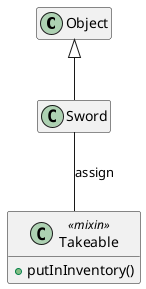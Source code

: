 @startuml

Object <|-- Sword
class Takeable <<mixin>> {
    +putInInventory()
}
Sword -- Takeable : assign
hide empty members

@enduml
